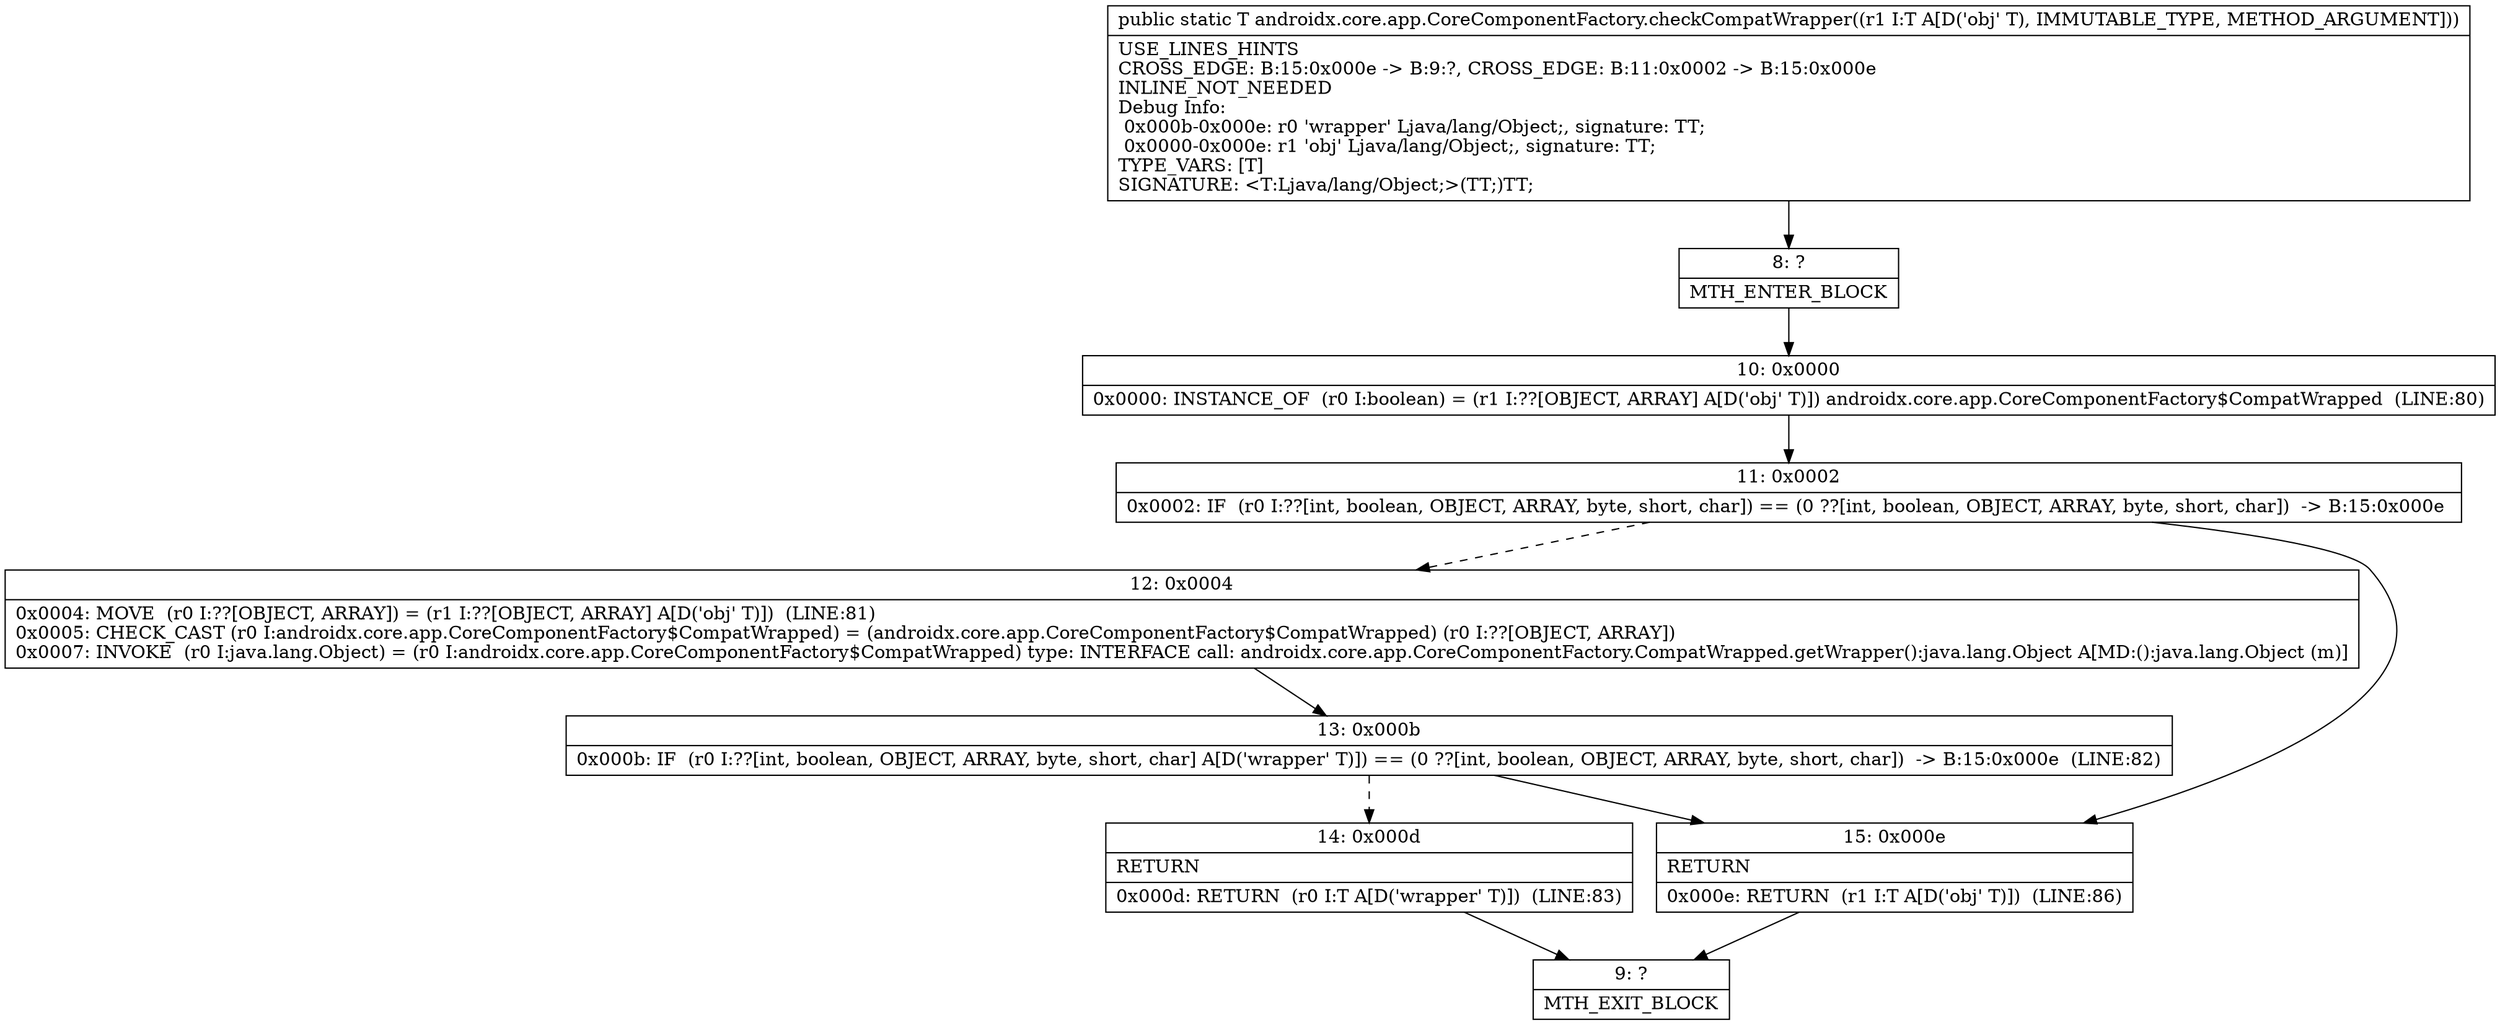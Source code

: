 digraph "CFG forandroidx.core.app.CoreComponentFactory.checkCompatWrapper(Ljava\/lang\/Object;)Ljava\/lang\/Object;" {
Node_8 [shape=record,label="{8\:\ ?|MTH_ENTER_BLOCK\l}"];
Node_10 [shape=record,label="{10\:\ 0x0000|0x0000: INSTANCE_OF  (r0 I:boolean) = (r1 I:??[OBJECT, ARRAY] A[D('obj' T)]) androidx.core.app.CoreComponentFactory$CompatWrapped  (LINE:80)\l}"];
Node_11 [shape=record,label="{11\:\ 0x0002|0x0002: IF  (r0 I:??[int, boolean, OBJECT, ARRAY, byte, short, char]) == (0 ??[int, boolean, OBJECT, ARRAY, byte, short, char])  \-\> B:15:0x000e \l}"];
Node_12 [shape=record,label="{12\:\ 0x0004|0x0004: MOVE  (r0 I:??[OBJECT, ARRAY]) = (r1 I:??[OBJECT, ARRAY] A[D('obj' T)])  (LINE:81)\l0x0005: CHECK_CAST (r0 I:androidx.core.app.CoreComponentFactory$CompatWrapped) = (androidx.core.app.CoreComponentFactory$CompatWrapped) (r0 I:??[OBJECT, ARRAY]) \l0x0007: INVOKE  (r0 I:java.lang.Object) = (r0 I:androidx.core.app.CoreComponentFactory$CompatWrapped) type: INTERFACE call: androidx.core.app.CoreComponentFactory.CompatWrapped.getWrapper():java.lang.Object A[MD:():java.lang.Object (m)]\l}"];
Node_13 [shape=record,label="{13\:\ 0x000b|0x000b: IF  (r0 I:??[int, boolean, OBJECT, ARRAY, byte, short, char] A[D('wrapper' T)]) == (0 ??[int, boolean, OBJECT, ARRAY, byte, short, char])  \-\> B:15:0x000e  (LINE:82)\l}"];
Node_14 [shape=record,label="{14\:\ 0x000d|RETURN\l|0x000d: RETURN  (r0 I:T A[D('wrapper' T)])  (LINE:83)\l}"];
Node_9 [shape=record,label="{9\:\ ?|MTH_EXIT_BLOCK\l}"];
Node_15 [shape=record,label="{15\:\ 0x000e|RETURN\l|0x000e: RETURN  (r1 I:T A[D('obj' T)])  (LINE:86)\l}"];
MethodNode[shape=record,label="{public static T androidx.core.app.CoreComponentFactory.checkCompatWrapper((r1 I:T A[D('obj' T), IMMUTABLE_TYPE, METHOD_ARGUMENT]))  | USE_LINES_HINTS\lCROSS_EDGE: B:15:0x000e \-\> B:9:?, CROSS_EDGE: B:11:0x0002 \-\> B:15:0x000e\lINLINE_NOT_NEEDED\lDebug Info:\l  0x000b\-0x000e: r0 'wrapper' Ljava\/lang\/Object;, signature: TT;\l  0x0000\-0x000e: r1 'obj' Ljava\/lang\/Object;, signature: TT;\lTYPE_VARS: [T]\lSIGNATURE: \<T:Ljava\/lang\/Object;\>(TT;)TT;\l}"];
MethodNode -> Node_8;Node_8 -> Node_10;
Node_10 -> Node_11;
Node_11 -> Node_12[style=dashed];
Node_11 -> Node_15;
Node_12 -> Node_13;
Node_13 -> Node_14[style=dashed];
Node_13 -> Node_15;
Node_14 -> Node_9;
Node_15 -> Node_9;
}

